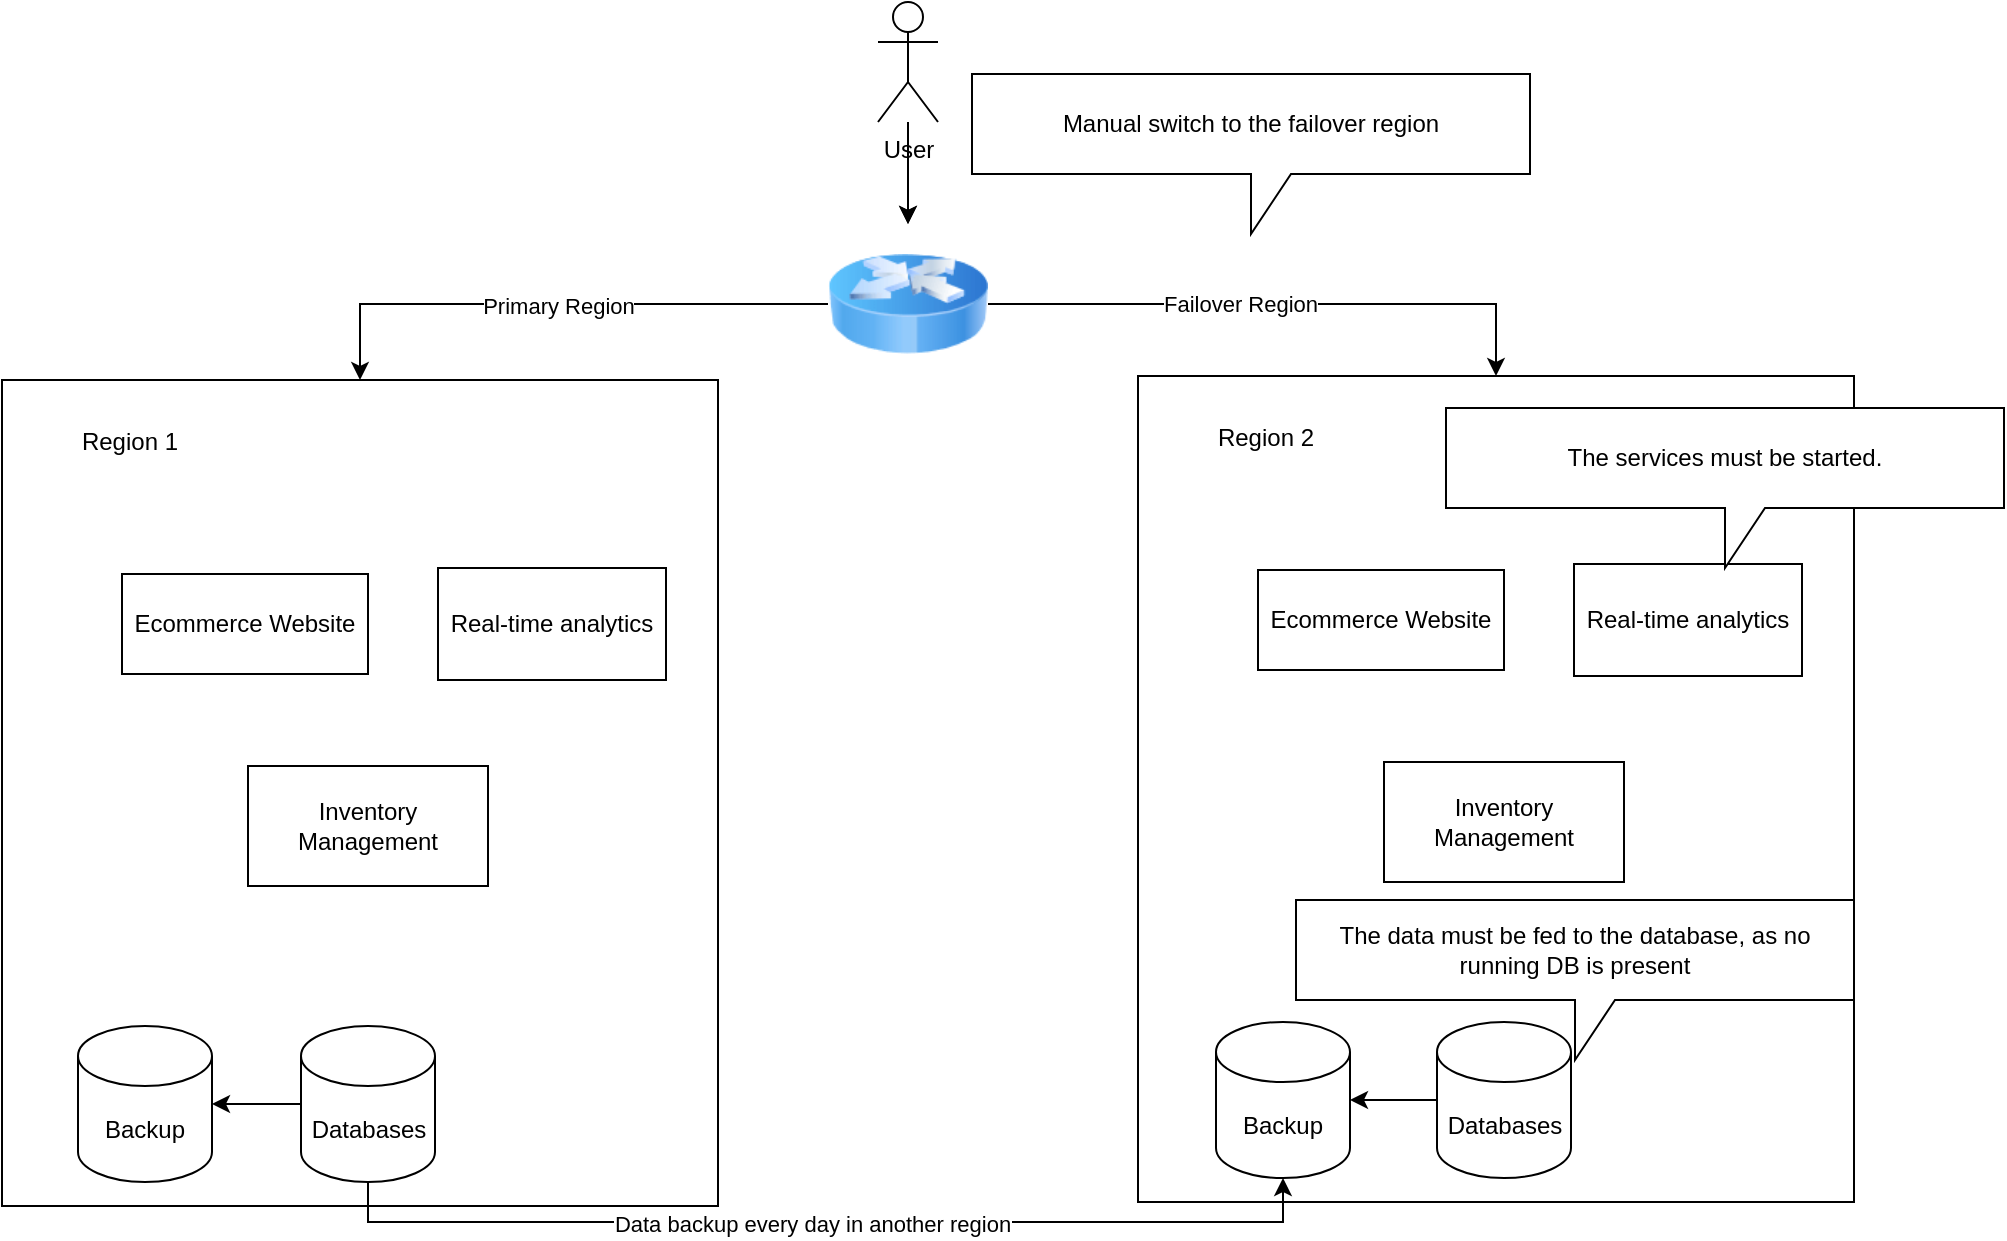 <mxfile version="21.1.6" type="device">
  <diagram name="Page-1" id="EvBSLCDh0zPFPnSC4Mjb">
    <mxGraphModel dx="2106" dy="1065" grid="0" gridSize="10" guides="1" tooltips="1" connect="1" arrows="1" fold="1" page="0" pageScale="1" pageWidth="1654" pageHeight="1169" math="0" shadow="0">
      <root>
        <mxCell id="0" />
        <mxCell id="1" parent="0" />
        <mxCell id="Bi70wsSebBeMWdj3BDgB-1" value="" style="rounded=0;whiteSpace=wrap;html=1;" vertex="1" parent="1">
          <mxGeometry x="37" y="164" width="358" height="413" as="geometry" />
        </mxCell>
        <mxCell id="Bi70wsSebBeMWdj3BDgB-2" style="edgeStyle=orthogonalEdgeStyle;rounded=0;orthogonalLoop=1;jettySize=auto;html=1;exitX=0;exitY=0.5;exitDx=0;exitDy=0;exitPerimeter=0;" edge="1" parent="1" source="Bi70wsSebBeMWdj3BDgB-3" target="Bi70wsSebBeMWdj3BDgB-28">
          <mxGeometry relative="1" as="geometry" />
        </mxCell>
        <mxCell id="Bi70wsSebBeMWdj3BDgB-3" value="Databases" style="shape=cylinder3;whiteSpace=wrap;html=1;boundedLbl=1;backgroundOutline=1;size=15;" vertex="1" parent="1">
          <mxGeometry x="186.5" y="487" width="67" height="78" as="geometry" />
        </mxCell>
        <mxCell id="Bi70wsSebBeMWdj3BDgB-4" value="Ecommerce Website" style="rounded=0;whiteSpace=wrap;html=1;" vertex="1" parent="1">
          <mxGeometry x="97" y="261" width="123" height="50" as="geometry" />
        </mxCell>
        <mxCell id="Bi70wsSebBeMWdj3BDgB-5" value="Real-time analytics" style="rounded=0;whiteSpace=wrap;html=1;" vertex="1" parent="1">
          <mxGeometry x="255" y="258" width="114" height="56" as="geometry" />
        </mxCell>
        <mxCell id="Bi70wsSebBeMWdj3BDgB-6" value="Inventory Management" style="rounded=0;whiteSpace=wrap;html=1;" vertex="1" parent="1">
          <mxGeometry x="160" y="357" width="120" height="60" as="geometry" />
        </mxCell>
        <mxCell id="Bi70wsSebBeMWdj3BDgB-7" value="Region 2" style="text;html=1;strokeColor=none;fillColor=none;align=center;verticalAlign=middle;whiteSpace=wrap;rounded=0;" vertex="1" parent="1">
          <mxGeometry x="71" y="180" width="60" height="30" as="geometry" />
        </mxCell>
        <mxCell id="Bi70wsSebBeMWdj3BDgB-8" value="" style="rounded=0;whiteSpace=wrap;html=1;" vertex="1" parent="1">
          <mxGeometry x="-531" y="166" width="358" height="413" as="geometry" />
        </mxCell>
        <mxCell id="Bi70wsSebBeMWdj3BDgB-9" style="edgeStyle=orthogonalEdgeStyle;rounded=0;orthogonalLoop=1;jettySize=auto;html=1;exitX=0.5;exitY=1;exitDx=0;exitDy=0;exitPerimeter=0;entryX=0.5;entryY=1;entryDx=0;entryDy=0;entryPerimeter=0;" edge="1" parent="1" source="Bi70wsSebBeMWdj3BDgB-12" target="Bi70wsSebBeMWdj3BDgB-28">
          <mxGeometry relative="1" as="geometry" />
        </mxCell>
        <mxCell id="Bi70wsSebBeMWdj3BDgB-10" value="Data backup every day in another region" style="edgeLabel;html=1;align=center;verticalAlign=middle;resizable=0;points=[];" vertex="1" connectable="0" parent="Bi70wsSebBeMWdj3BDgB-9">
          <mxGeometry x="-0.033" y="-1" relative="1" as="geometry">
            <mxPoint as="offset" />
          </mxGeometry>
        </mxCell>
        <mxCell id="Bi70wsSebBeMWdj3BDgB-11" style="edgeStyle=orthogonalEdgeStyle;rounded=0;orthogonalLoop=1;jettySize=auto;html=1;exitX=0;exitY=0.5;exitDx=0;exitDy=0;exitPerimeter=0;" edge="1" parent="1" source="Bi70wsSebBeMWdj3BDgB-12" target="Bi70wsSebBeMWdj3BDgB-27">
          <mxGeometry relative="1" as="geometry" />
        </mxCell>
        <mxCell id="Bi70wsSebBeMWdj3BDgB-12" value="Databases" style="shape=cylinder3;whiteSpace=wrap;html=1;boundedLbl=1;backgroundOutline=1;size=15;" vertex="1" parent="1">
          <mxGeometry x="-381.5" y="489" width="67" height="78" as="geometry" />
        </mxCell>
        <mxCell id="Bi70wsSebBeMWdj3BDgB-13" value="Ecommerce Website" style="rounded=0;whiteSpace=wrap;html=1;" vertex="1" parent="1">
          <mxGeometry x="-471" y="263" width="123" height="50" as="geometry" />
        </mxCell>
        <mxCell id="Bi70wsSebBeMWdj3BDgB-14" value="Real-time analytics" style="rounded=0;whiteSpace=wrap;html=1;" vertex="1" parent="1">
          <mxGeometry x="-313" y="260" width="114" height="56" as="geometry" />
        </mxCell>
        <mxCell id="Bi70wsSebBeMWdj3BDgB-15" value="Inventory Management" style="rounded=0;whiteSpace=wrap;html=1;" vertex="1" parent="1">
          <mxGeometry x="-408" y="359" width="120" height="60" as="geometry" />
        </mxCell>
        <mxCell id="Bi70wsSebBeMWdj3BDgB-16" value="Region 1" style="text;html=1;strokeColor=none;fillColor=none;align=center;verticalAlign=middle;whiteSpace=wrap;rounded=0;" vertex="1" parent="1">
          <mxGeometry x="-497" y="182" width="60" height="30" as="geometry" />
        </mxCell>
        <mxCell id="Bi70wsSebBeMWdj3BDgB-17" style="edgeStyle=orthogonalEdgeStyle;rounded=0;orthogonalLoop=1;jettySize=auto;html=1;exitX=0;exitY=0.5;exitDx=0;exitDy=0;entryX=0.5;entryY=0;entryDx=0;entryDy=0;" edge="1" parent="1" source="Bi70wsSebBeMWdj3BDgB-22" target="Bi70wsSebBeMWdj3BDgB-8">
          <mxGeometry relative="1" as="geometry" />
        </mxCell>
        <mxCell id="Bi70wsSebBeMWdj3BDgB-18" value="Primary Region" style="edgeLabel;html=1;align=center;verticalAlign=middle;resizable=0;points=[];" vertex="1" connectable="0" parent="Bi70wsSebBeMWdj3BDgB-17">
          <mxGeometry x="-0.007" y="1" relative="1" as="geometry">
            <mxPoint as="offset" />
          </mxGeometry>
        </mxCell>
        <mxCell id="Bi70wsSebBeMWdj3BDgB-19" style="edgeStyle=orthogonalEdgeStyle;rounded=0;orthogonalLoop=1;jettySize=auto;html=1;exitX=1;exitY=0.5;exitDx=0;exitDy=0;entryX=0.5;entryY=0;entryDx=0;entryDy=0;" edge="1" parent="1" source="Bi70wsSebBeMWdj3BDgB-22" target="Bi70wsSebBeMWdj3BDgB-1">
          <mxGeometry relative="1" as="geometry" />
        </mxCell>
        <mxCell id="Bi70wsSebBeMWdj3BDgB-20" value="Failover Region" style="edgeLabel;html=1;align=center;verticalAlign=middle;resizable=0;points=[];" vertex="1" connectable="0" parent="Bi70wsSebBeMWdj3BDgB-19">
          <mxGeometry x="-0.241" relative="1" as="geometry">
            <mxPoint x="16" as="offset" />
          </mxGeometry>
        </mxCell>
        <mxCell id="Bi70wsSebBeMWdj3BDgB-22" value="" style="image;html=1;image=img/lib/clip_art/networking/Router_Icon_128x128.png" vertex="1" parent="1">
          <mxGeometry x="-118" y="88" width="80" height="80" as="geometry" />
        </mxCell>
        <mxCell id="Bi70wsSebBeMWdj3BDgB-23" value="" style="edgeStyle=orthogonalEdgeStyle;rounded=0;orthogonalLoop=1;jettySize=auto;html=1;" edge="1" parent="1" source="Bi70wsSebBeMWdj3BDgB-25" target="Bi70wsSebBeMWdj3BDgB-22">
          <mxGeometry relative="1" as="geometry" />
        </mxCell>
        <mxCell id="Bi70wsSebBeMWdj3BDgB-24" value="" style="edgeStyle=orthogonalEdgeStyle;rounded=0;orthogonalLoop=1;jettySize=auto;html=1;" edge="1" parent="1" source="Bi70wsSebBeMWdj3BDgB-25" target="Bi70wsSebBeMWdj3BDgB-22">
          <mxGeometry relative="1" as="geometry" />
        </mxCell>
        <mxCell id="Bi70wsSebBeMWdj3BDgB-25" value="User" style="shape=umlActor;verticalLabelPosition=bottom;verticalAlign=top;html=1;outlineConnect=0;" vertex="1" parent="1">
          <mxGeometry x="-93" y="-23" width="30" height="60" as="geometry" />
        </mxCell>
        <mxCell id="Bi70wsSebBeMWdj3BDgB-26" value="Manual switch to the failover region" style="shape=callout;whiteSpace=wrap;html=1;perimeter=calloutPerimeter;" vertex="1" parent="1">
          <mxGeometry x="-46" y="13" width="279" height="80" as="geometry" />
        </mxCell>
        <mxCell id="Bi70wsSebBeMWdj3BDgB-27" value="Backup" style="shape=cylinder3;whiteSpace=wrap;html=1;boundedLbl=1;backgroundOutline=1;size=15;" vertex="1" parent="1">
          <mxGeometry x="-493" y="489" width="67" height="78" as="geometry" />
        </mxCell>
        <mxCell id="Bi70wsSebBeMWdj3BDgB-28" value="Backup" style="shape=cylinder3;whiteSpace=wrap;html=1;boundedLbl=1;backgroundOutline=1;size=15;" vertex="1" parent="1">
          <mxGeometry x="76" y="487" width="67" height="78" as="geometry" />
        </mxCell>
        <mxCell id="Bi70wsSebBeMWdj3BDgB-32" value="The services must be started." style="shape=callout;whiteSpace=wrap;html=1;perimeter=calloutPerimeter;" vertex="1" parent="1">
          <mxGeometry x="191" y="180" width="279" height="80" as="geometry" />
        </mxCell>
        <mxCell id="Bi70wsSebBeMWdj3BDgB-33" value="The data must be fed to the database, as no running DB is present" style="shape=callout;whiteSpace=wrap;html=1;perimeter=calloutPerimeter;" vertex="1" parent="1">
          <mxGeometry x="116" y="426" width="279" height="80" as="geometry" />
        </mxCell>
      </root>
    </mxGraphModel>
  </diagram>
</mxfile>
